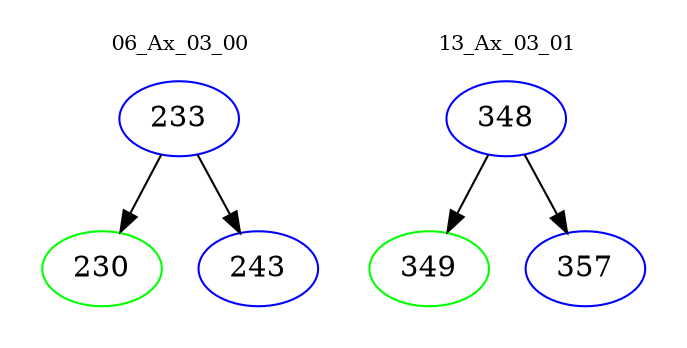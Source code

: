 digraph{
subgraph cluster_0 {
color = white
label = "06_Ax_03_00";
fontsize=10;
T0_233 [label="233", color="blue"]
T0_233 -> T0_230 [color="black"]
T0_230 [label="230", color="green"]
T0_233 -> T0_243 [color="black"]
T0_243 [label="243", color="blue"]
}
subgraph cluster_1 {
color = white
label = "13_Ax_03_01";
fontsize=10;
T1_348 [label="348", color="blue"]
T1_348 -> T1_349 [color="black"]
T1_349 [label="349", color="green"]
T1_348 -> T1_357 [color="black"]
T1_357 [label="357", color="blue"]
}
}
